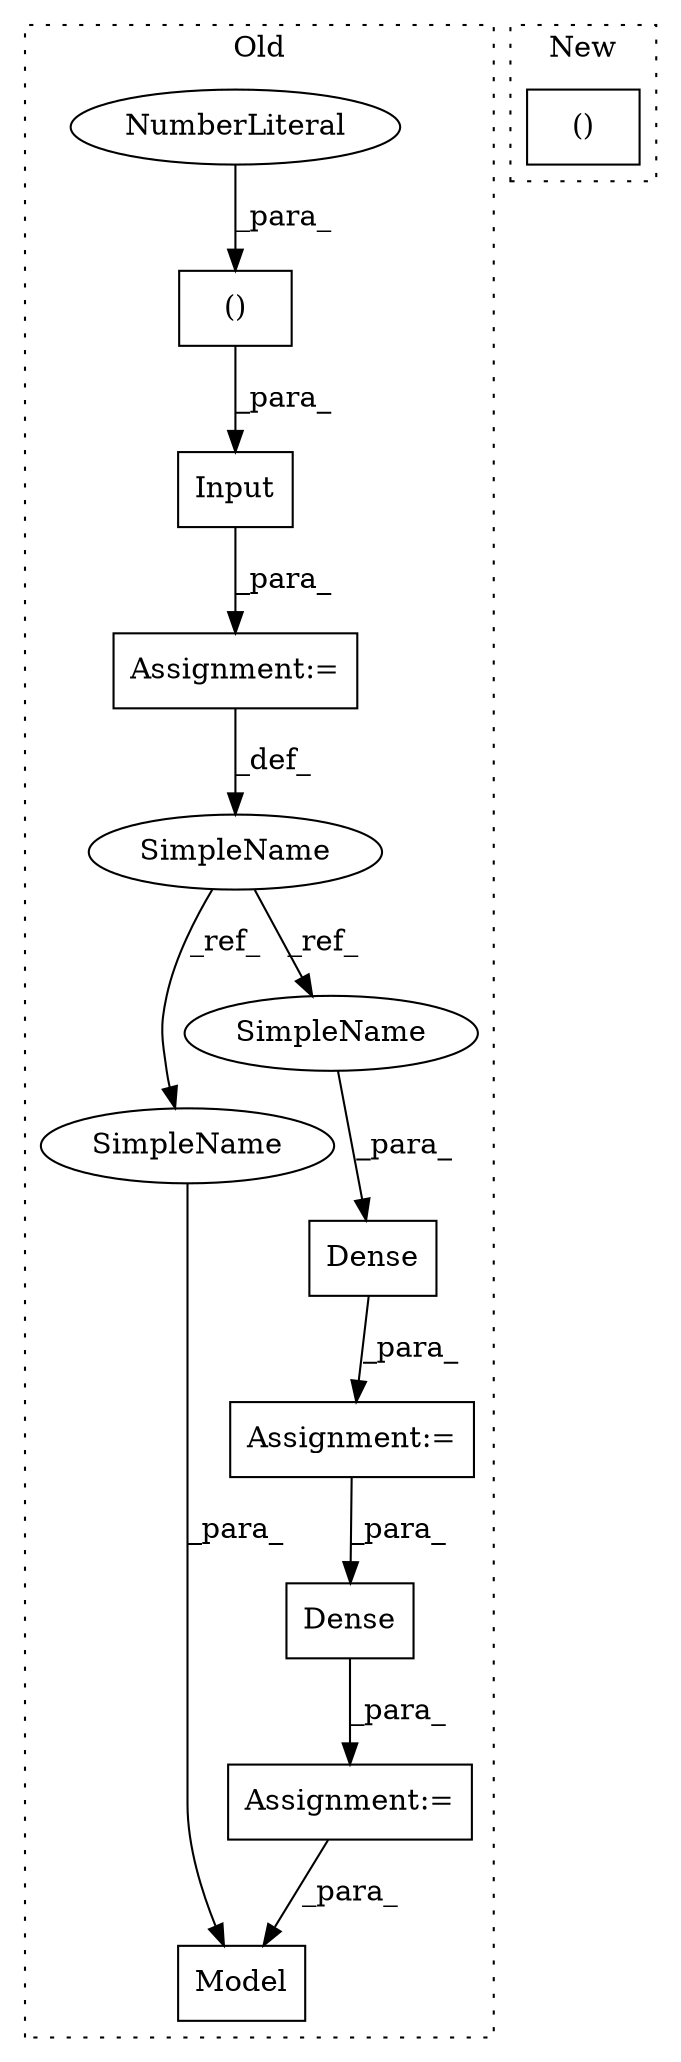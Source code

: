 digraph G {
subgraph cluster0 {
1 [label="Model" a="32" s="718,733" l="6,1" shape="box"];
3 [label="Input" a="32" s="612,650" l="11,2" shape="box"];
4 [label="Assignment:=" a="7" s="611" l="1" shape="box"];
5 [label="Assignment:=" a="7" s="697" l="1" shape="box"];
6 [label="Dense" a="32" s="678,685" l="6,1" shape="box"];
7 [label="Assignment:=" a="7" s="659" l="1" shape="box"];
8 [label="()" a="106" s="623" l="27" shape="box"];
9 [label="NumberLiteral" a="34" s="647" l="3" shape="ellipse"];
10 [label="SimpleName" a="42" s="608" l="3" shape="ellipse"];
11 [label="Dense" a="32" s="660,669" l="6,1" shape="box"];
12 [label="SimpleName" a="42" s="724" l="3" shape="ellipse"];
13 [label="SimpleName" a="42" s="666" l="3" shape="ellipse"];
label = "Old";
style="dotted";
}
subgraph cluster1 {
2 [label="()" a="106" s="1072" l="31" shape="box"];
label = "New";
style="dotted";
}
3 -> 4 [label="_para_"];
4 -> 10 [label="_def_"];
5 -> 1 [label="_para_"];
6 -> 5 [label="_para_"];
7 -> 6 [label="_para_"];
8 -> 3 [label="_para_"];
9 -> 8 [label="_para_"];
10 -> 13 [label="_ref_"];
10 -> 12 [label="_ref_"];
11 -> 7 [label="_para_"];
12 -> 1 [label="_para_"];
13 -> 11 [label="_para_"];
}